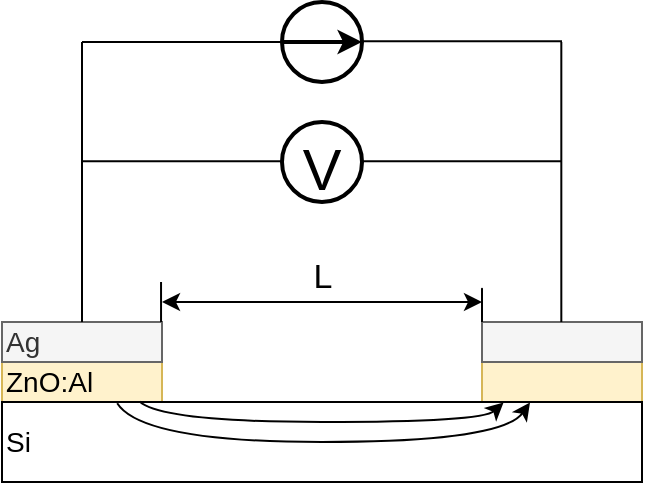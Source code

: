 <mxfile version="17.1.2" type="device"><diagram id="z2HDSiksf5Y9bOkHMooB" name="Page-1"><mxGraphModel dx="931" dy="517" grid="1" gridSize="10" guides="1" tooltips="1" connect="1" arrows="1" fold="1" page="1" pageScale="1" pageWidth="1169" pageHeight="827" math="0" shadow="0"><root><mxCell id="0"/><mxCell id="1" parent="0"/><mxCell id="jQCG2VXPQmME5ZeQGjBP-2" value="&lt;div style=&quot;font-size: 14px;&quot; align=&quot;left&quot;&gt;&lt;font style=&quot;font-size: 14px;&quot;&gt;ZnO:Al&lt;/font&gt;&lt;/div&gt;" style="rounded=0;whiteSpace=wrap;html=1;labelBackgroundColor=none;fontSize=14;strokeWidth=1;fillColor=#fff2cc;strokeColor=#d6b656;align=left;verticalAlign=middle;" parent="1" vertex="1"><mxGeometry x="240" y="300" width="80" height="20" as="geometry"/></mxCell><mxCell id="jQCG2VXPQmME5ZeQGjBP-3" value="" style="rounded=0;whiteSpace=wrap;html=1;labelBackgroundColor=none;fontSize=17;strokeWidth=1;fillColor=#fff2cc;strokeColor=#d6b656;" parent="1" vertex="1"><mxGeometry x="480" y="300" width="80" height="20" as="geometry"/></mxCell><mxCell id="jQCG2VXPQmME5ZeQGjBP-5" value="" style="rounded=0;whiteSpace=wrap;html=1;labelBackgroundColor=none;fontSize=17;strokeWidth=1;fillColor=#f5f5f5;strokeColor=#666666;fontColor=#333333;" parent="1" vertex="1"><mxGeometry x="480" y="280" width="80" height="20" as="geometry"/></mxCell><mxCell id="jQCG2VXPQmME5ZeQGjBP-6" value="&lt;div align=&quot;left&quot;&gt;&lt;font style=&quot;font-size: 14px&quot;&gt;Ag&lt;/font&gt;&lt;/div&gt;" style="rounded=0;whiteSpace=wrap;html=1;labelBackgroundColor=none;fontSize=17;strokeWidth=1;fillColor=#f5f5f5;strokeColor=#666666;fontColor=#333333;align=left;" parent="1" vertex="1"><mxGeometry x="240" y="280" width="80" height="20" as="geometry"/></mxCell><mxCell id="jQCG2VXPQmME5ZeQGjBP-7" value="L" style="endArrow=classic;startArrow=classic;html=1;fontSize=17;strokeWidth=1;curved=1;verticalAlign=bottom;" parent="1" edge="1"><mxGeometry width="50" height="50" relative="1" as="geometry"><mxPoint x="320" y="270" as="sourcePoint"/><mxPoint x="480" y="270" as="targetPoint"/></mxGeometry></mxCell><mxCell id="jQCG2VXPQmME5ZeQGjBP-8" value="" style="endArrow=none;html=1;fontSize=17;strokeWidth=1;curved=1;" parent="1" edge="1"><mxGeometry width="50" height="50" relative="1" as="geometry"><mxPoint x="319.52" y="280" as="sourcePoint"/><mxPoint x="319.52" y="260" as="targetPoint"/></mxGeometry></mxCell><mxCell id="jQCG2VXPQmME5ZeQGjBP-9" value="" style="endArrow=none;html=1;fontSize=17;strokeWidth=1;curved=1;" parent="1" edge="1"><mxGeometry width="50" height="50" relative="1" as="geometry"><mxPoint x="480" y="280" as="sourcePoint"/><mxPoint x="480" y="270" as="targetPoint"/><Array as="points"><mxPoint x="480" y="270"/><mxPoint x="480" y="260"/></Array></mxGeometry></mxCell><mxCell id="jQCG2VXPQmME5ZeQGjBP-1" value="&lt;font style=&quot;font-size: 14px;&quot;&gt;Si&lt;/font&gt;" style="rounded=0;whiteSpace=wrap;html=1;labelBackgroundColor=none;fontSize=14;strokeWidth=1;align=left;labelPosition=center;verticalLabelPosition=middle;verticalAlign=middle;" parent="1" vertex="1"><mxGeometry x="240" y="320" width="320" height="40" as="geometry"/></mxCell><mxCell id="jQCG2VXPQmME5ZeQGjBP-10" value="" style="curved=1;endArrow=classic;html=1;fontSize=17;strokeWidth=1;entryX=0.135;entryY=1.01;entryDx=0;entryDy=0;entryPerimeter=0;exitX=0.215;exitY=-0.005;exitDx=0;exitDy=0;exitPerimeter=0;" parent="1" source="jQCG2VXPQmME5ZeQGjBP-1" target="jQCG2VXPQmME5ZeQGjBP-3" edge="1"><mxGeometry width="50" height="50" relative="1" as="geometry"><mxPoint x="340" y="390" as="sourcePoint"/><mxPoint x="510" y="350" as="targetPoint"/><Array as="points"><mxPoint x="320" y="330"/><mxPoint x="480" y="330"/></Array></mxGeometry></mxCell><mxCell id="jQCG2VXPQmME5ZeQGjBP-11" value="" style="curved=1;endArrow=classic;html=1;fontSize=17;strokeWidth=1;entryX=0.825;entryY=0.005;entryDx=0;entryDy=0;entryPerimeter=0;exitX=0.18;exitY=0.015;exitDx=0;exitDy=0;exitPerimeter=0;" parent="1" source="jQCG2VXPQmME5ZeQGjBP-1" target="jQCG2VXPQmME5ZeQGjBP-1" edge="1"><mxGeometry width="50" height="50" relative="1" as="geometry"><mxPoint x="309.0" y="329.8" as="sourcePoint"/><mxPoint x="491.0" y="330.2" as="targetPoint"/><Array as="points"><mxPoint x="310" y="340"/><mxPoint x="490" y="340"/></Array></mxGeometry></mxCell><mxCell id="SdziFEINzUgDtChdP1lS-1" value="" style="ellipse;whiteSpace=wrap;html=1;aspect=fixed;labelBackgroundColor=none;fontSize=17;strokeWidth=2;rotation=90;" vertex="1" parent="1"><mxGeometry x="380" y="120" width="40" height="40" as="geometry"/></mxCell><mxCell id="SdziFEINzUgDtChdP1lS-2" value="&lt;font style=&quot;font-size: 29px;&quot;&gt;V&lt;/font&gt;" style="ellipse;whiteSpace=wrap;html=1;aspect=fixed;labelBackgroundColor=none;fontSize=29;strokeWidth=2;verticalAlign=top;" vertex="1" parent="1"><mxGeometry x="380" y="180" width="40" height="40" as="geometry"/></mxCell><mxCell id="SdziFEINzUgDtChdP1lS-3" value="" style="endArrow=classic;html=1;rounded=0;fontSize=17;entryX=0.5;entryY=0;entryDx=0;entryDy=0;exitX=0.5;exitY=1;exitDx=0;exitDy=0;strokeWidth=2;" edge="1" parent="1" source="SdziFEINzUgDtChdP1lS-1" target="SdziFEINzUgDtChdP1lS-1"><mxGeometry width="50" height="50" relative="1" as="geometry"><mxPoint x="60" y="330" as="sourcePoint"/><mxPoint x="110" y="280" as="targetPoint"/></mxGeometry></mxCell><mxCell id="SdziFEINzUgDtChdP1lS-4" value="" style="endArrow=none;html=1;rounded=0;fontSize=14;exitX=0.5;exitY=0;exitDx=0;exitDy=0;" edge="1" parent="1" source="jQCG2VXPQmME5ZeQGjBP-6"><mxGeometry width="50" height="50" relative="1" as="geometry"><mxPoint x="280" y="270" as="sourcePoint"/><mxPoint x="280" y="140" as="targetPoint"/></mxGeometry></mxCell><mxCell id="SdziFEINzUgDtChdP1lS-5" value="" style="endArrow=none;html=1;rounded=0;fontSize=14;exitX=0.5;exitY=0;exitDx=0;exitDy=0;" edge="1" parent="1"><mxGeometry width="50" height="50" relative="1" as="geometry"><mxPoint x="519.66" y="280.0" as="sourcePoint"/><mxPoint x="519.66" y="140" as="targetPoint"/></mxGeometry></mxCell><mxCell id="SdziFEINzUgDtChdP1lS-6" value="" style="endArrow=none;html=1;rounded=0;fontSize=14;" edge="1" parent="1"><mxGeometry width="50" height="50" relative="1" as="geometry"><mxPoint x="380" y="140" as="sourcePoint"/><mxPoint x="280" y="140" as="targetPoint"/></mxGeometry></mxCell><mxCell id="SdziFEINzUgDtChdP1lS-7" value="" style="endArrow=none;html=1;rounded=0;fontSize=14;" edge="1" parent="1"><mxGeometry width="50" height="50" relative="1" as="geometry"><mxPoint x="520" y="139.66" as="sourcePoint"/><mxPoint x="420" y="139.66" as="targetPoint"/></mxGeometry></mxCell><mxCell id="SdziFEINzUgDtChdP1lS-8" value="" style="endArrow=none;html=1;rounded=0;fontSize=14;" edge="1" parent="1"><mxGeometry width="50" height="50" relative="1" as="geometry"><mxPoint x="520" y="199.66" as="sourcePoint"/><mxPoint x="420" y="199.66" as="targetPoint"/></mxGeometry></mxCell><mxCell id="SdziFEINzUgDtChdP1lS-9" value="" style="endArrow=none;html=1;rounded=0;fontSize=14;" edge="1" parent="1"><mxGeometry width="50" height="50" relative="1" as="geometry"><mxPoint x="380" y="199.66" as="sourcePoint"/><mxPoint x="280" y="199.66" as="targetPoint"/></mxGeometry></mxCell></root></mxGraphModel></diagram></mxfile>